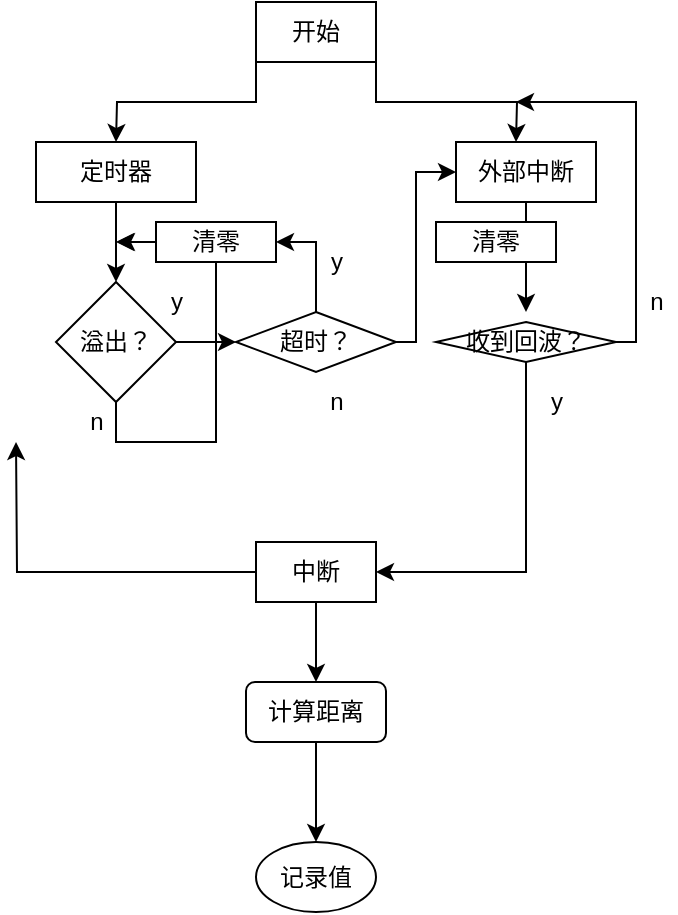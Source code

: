 <mxfile version="13.1.3">
    <diagram id="6hGFLwfOUW9BJ-s0fimq" name="Page-1">
        <mxGraphModel dx="376" dy="323" grid="1" gridSize="10" guides="1" tooltips="1" connect="1" arrows="1" fold="1" page="1" pageScale="1" pageWidth="827" pageHeight="1169" math="0" shadow="0">
            <root>
                <mxCell id="0"/>
                <mxCell id="1" parent="0"/>
                <mxCell id="4" style="edgeStyle=orthogonalEdgeStyle;rounded=0;orthogonalLoop=1;jettySize=auto;html=1;exitX=0;exitY=1;exitDx=0;exitDy=0;" edge="1" parent="1" source="2">
                    <mxGeometry relative="1" as="geometry">
                        <mxPoint x="100" y="130" as="targetPoint"/>
                    </mxGeometry>
                </mxCell>
                <mxCell id="5" style="edgeStyle=orthogonalEdgeStyle;rounded=0;orthogonalLoop=1;jettySize=auto;html=1;exitX=1;exitY=1;exitDx=0;exitDy=0;" edge="1" parent="1" source="2">
                    <mxGeometry relative="1" as="geometry">
                        <mxPoint x="300" y="130" as="targetPoint"/>
                    </mxGeometry>
                </mxCell>
                <mxCell id="2" value="开始" style="rounded=0;whiteSpace=wrap;html=1;" vertex="1" parent="1">
                    <mxGeometry x="170" y="60" width="60" height="30" as="geometry"/>
                </mxCell>
                <mxCell id="9" style="edgeStyle=orthogonalEdgeStyle;rounded=0;orthogonalLoop=1;jettySize=auto;html=1;exitX=0.5;exitY=1;exitDx=0;exitDy=0;entryX=0.5;entryY=0;entryDx=0;entryDy=0;" edge="1" parent="1" source="6" target="8">
                    <mxGeometry relative="1" as="geometry"/>
                </mxCell>
                <mxCell id="6" value="定时器" style="rounded=0;whiteSpace=wrap;html=1;" vertex="1" parent="1">
                    <mxGeometry x="60" y="130" width="80" height="30" as="geometry"/>
                </mxCell>
                <mxCell id="16" style="edgeStyle=orthogonalEdgeStyle;rounded=0;orthogonalLoop=1;jettySize=auto;html=1;exitX=0.5;exitY=1;exitDx=0;exitDy=0;entryX=0.5;entryY=0;entryDx=0;entryDy=0;" edge="1" parent="1" source="7">
                    <mxGeometry relative="1" as="geometry">
                        <mxPoint x="305" y="215" as="targetPoint"/>
                    </mxGeometry>
                </mxCell>
                <mxCell id="7" value="外部中断" style="rounded=0;whiteSpace=wrap;html=1;" vertex="1" parent="1">
                    <mxGeometry x="270" y="130" width="70" height="30" as="geometry"/>
                </mxCell>
                <mxCell id="10" style="edgeStyle=orthogonalEdgeStyle;rounded=0;orthogonalLoop=1;jettySize=auto;html=1;exitX=0.5;exitY=1;exitDx=0;exitDy=0;" edge="1" parent="1" source="8">
                    <mxGeometry relative="1" as="geometry">
                        <mxPoint x="100" y="180" as="targetPoint"/>
                    </mxGeometry>
                </mxCell>
                <mxCell id="22" style="edgeStyle=orthogonalEdgeStyle;rounded=0;orthogonalLoop=1;jettySize=auto;html=1;exitX=1;exitY=0.5;exitDx=0;exitDy=0;entryX=0;entryY=0.5;entryDx=0;entryDy=0;" edge="1" parent="1" source="8" target="21">
                    <mxGeometry relative="1" as="geometry"/>
                </mxCell>
                <mxCell id="8" value="溢出？" style="rhombus;whiteSpace=wrap;html=1;" vertex="1" parent="1">
                    <mxGeometry x="70" y="200" width="60" height="60" as="geometry"/>
                </mxCell>
                <mxCell id="11" value="y" style="text;html=1;align=center;verticalAlign=middle;resizable=0;points=[];autosize=1;" vertex="1" parent="1">
                    <mxGeometry x="120" y="200" width="20" height="20" as="geometry"/>
                </mxCell>
                <mxCell id="12" value="n" style="text;html=1;align=center;verticalAlign=middle;resizable=0;points=[];autosize=1;" vertex="1" parent="1">
                    <mxGeometry x="80" y="260" width="20" height="20" as="geometry"/>
                </mxCell>
                <mxCell id="34" style="edgeStyle=orthogonalEdgeStyle;rounded=0;orthogonalLoop=1;jettySize=auto;html=1;exitX=0.5;exitY=1;exitDx=0;exitDy=0;entryX=0.5;entryY=0;entryDx=0;entryDy=0;" edge="1" parent="1" source="13" target="33">
                    <mxGeometry relative="1" as="geometry"/>
                </mxCell>
                <mxCell id="40" style="edgeStyle=orthogonalEdgeStyle;rounded=0;orthogonalLoop=1;jettySize=auto;html=1;exitX=0;exitY=0.5;exitDx=0;exitDy=0;fillColor=#6EFFB1;" edge="1" parent="1" source="13">
                    <mxGeometry relative="1" as="geometry">
                        <mxPoint x="50" y="280" as="targetPoint"/>
                    </mxGeometry>
                </mxCell>
                <mxCell id="13" value="中断" style="rounded=0;whiteSpace=wrap;html=1;" vertex="1" parent="1">
                    <mxGeometry x="170" y="330" width="60" height="30" as="geometry"/>
                </mxCell>
                <mxCell id="17" style="edgeStyle=orthogonalEdgeStyle;rounded=0;orthogonalLoop=1;jettySize=auto;html=1;exitX=0.5;exitY=1;exitDx=0;exitDy=0;entryX=1;entryY=0.5;entryDx=0;entryDy=0;" edge="1" parent="1" source="18" target="13">
                    <mxGeometry relative="1" as="geometry">
                        <mxPoint x="275" y="230" as="sourcePoint"/>
                    </mxGeometry>
                </mxCell>
                <mxCell id="20" style="edgeStyle=orthogonalEdgeStyle;rounded=0;orthogonalLoop=1;jettySize=auto;html=1;exitX=1;exitY=0.5;exitDx=0;exitDy=0;fillColor=#6EFFB1;" edge="1" parent="1" source="18">
                    <mxGeometry relative="1" as="geometry">
                        <mxPoint x="300" y="110" as="targetPoint"/>
                        <Array as="points">
                            <mxPoint x="360" y="230"/>
                            <mxPoint x="360" y="110"/>
                        </Array>
                    </mxGeometry>
                </mxCell>
                <mxCell id="18" value="收到回波？" style="rhombus;whiteSpace=wrap;html=1;" vertex="1" parent="1">
                    <mxGeometry x="260" y="220" width="90" height="20" as="geometry"/>
                </mxCell>
                <mxCell id="19" value="y" style="text;html=1;align=center;verticalAlign=middle;resizable=0;points=[];autosize=1;" vertex="1" parent="1">
                    <mxGeometry x="310" y="250" width="20" height="20" as="geometry"/>
                </mxCell>
                <mxCell id="27" style="edgeStyle=orthogonalEdgeStyle;rounded=0;orthogonalLoop=1;jettySize=auto;html=1;exitX=0.5;exitY=0;exitDx=0;exitDy=0;entryX=1;entryY=0.5;entryDx=0;entryDy=0;" edge="1" parent="1" source="21" target="24">
                    <mxGeometry relative="1" as="geometry"/>
                </mxCell>
                <mxCell id="32" style="edgeStyle=orthogonalEdgeStyle;rounded=0;orthogonalLoop=1;jettySize=auto;html=1;exitX=1;exitY=0.5;exitDx=0;exitDy=0;entryX=0;entryY=0.5;entryDx=0;entryDy=0;" edge="1" parent="1" source="21" target="7">
                    <mxGeometry relative="1" as="geometry">
                        <Array as="points">
                            <mxPoint x="250" y="230"/>
                            <mxPoint x="250" y="145"/>
                        </Array>
                    </mxGeometry>
                </mxCell>
                <mxCell id="21" value="超时？" style="rhombus;whiteSpace=wrap;html=1;" vertex="1" parent="1">
                    <mxGeometry x="160" y="215" width="80" height="30" as="geometry"/>
                </mxCell>
                <mxCell id="28" style="edgeStyle=orthogonalEdgeStyle;rounded=0;orthogonalLoop=1;jettySize=auto;html=1;exitX=0;exitY=0.5;exitDx=0;exitDy=0;" edge="1" parent="1" source="24">
                    <mxGeometry relative="1" as="geometry">
                        <mxPoint x="100" y="180.333" as="targetPoint"/>
                    </mxGeometry>
                </mxCell>
                <mxCell id="24" value="清零" style="rounded=0;whiteSpace=wrap;html=1;" vertex="1" parent="1">
                    <mxGeometry x="120" y="170" width="60" height="20" as="geometry"/>
                </mxCell>
                <mxCell id="25" value="清零" style="rounded=0;whiteSpace=wrap;html=1;" vertex="1" parent="1">
                    <mxGeometry x="260" y="170" width="60" height="20" as="geometry"/>
                </mxCell>
                <mxCell id="31" value="y" style="text;html=1;align=center;verticalAlign=middle;resizable=0;points=[];autosize=1;" vertex="1" parent="1">
                    <mxGeometry x="200" y="180" width="20" height="20" as="geometry"/>
                </mxCell>
                <mxCell id="38" style="edgeStyle=orthogonalEdgeStyle;rounded=0;orthogonalLoop=1;jettySize=auto;html=1;exitX=0.5;exitY=1;exitDx=0;exitDy=0;entryX=0.5;entryY=0;entryDx=0;entryDy=0;fillColor=#6EFFB1;" edge="1" parent="1" source="33" target="37">
                    <mxGeometry relative="1" as="geometry"/>
                </mxCell>
                <mxCell id="33" value="计算距离" style="rounded=1;whiteSpace=wrap;html=1;" vertex="1" parent="1">
                    <mxGeometry x="165" y="400" width="70" height="30" as="geometry"/>
                </mxCell>
                <mxCell id="35" value="n" style="text;html=1;align=center;verticalAlign=middle;resizable=0;points=[];autosize=1;" vertex="1" parent="1">
                    <mxGeometry x="360" y="200" width="20" height="20" as="geometry"/>
                </mxCell>
                <mxCell id="36" value="n" style="text;html=1;align=center;verticalAlign=middle;resizable=0;points=[];autosize=1;" vertex="1" parent="1">
                    <mxGeometry x="200" y="250" width="20" height="20" as="geometry"/>
                </mxCell>
                <mxCell id="37" value="记录值" style="ellipse;whiteSpace=wrap;html=1;" vertex="1" parent="1">
                    <mxGeometry x="170" y="480" width="60" height="35" as="geometry"/>
                </mxCell>
            </root>
        </mxGraphModel>
    </diagram>
</mxfile>